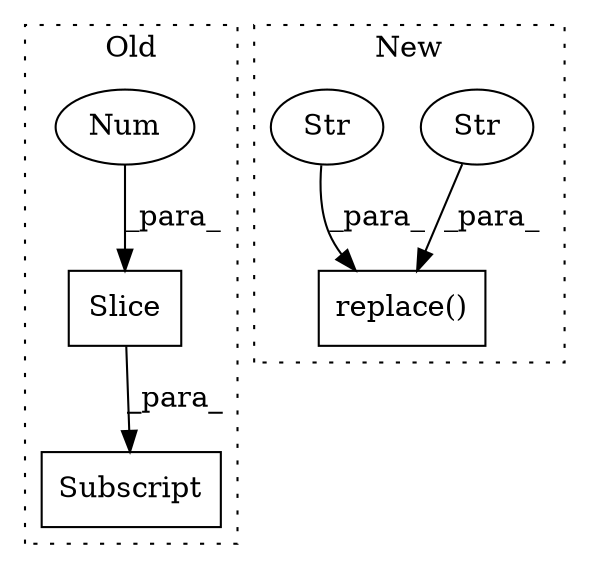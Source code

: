 digraph G {
subgraph cluster0 {
1 [label="Slice" a="80" s="1592" l="3" shape="box"];
3 [label="Subscript" a="63" s="1569,0" l="27,0" shape="box"];
4 [label="Num" a="76" s="1593" l="2" shape="ellipse"];
label = "Old";
style="dotted";
}
subgraph cluster1 {
2 [label="replace()" a="75" s="1783,1874" l="75,1" shape="box"];
5 [label="Str" a="66" s="1866" l="8" shape="ellipse"];
6 [label="Str" a="66" s="1858" l="6" shape="ellipse"];
label = "New";
style="dotted";
}
1 -> 3 [label="_para_"];
4 -> 1 [label="_para_"];
5 -> 2 [label="_para_"];
6 -> 2 [label="_para_"];
}